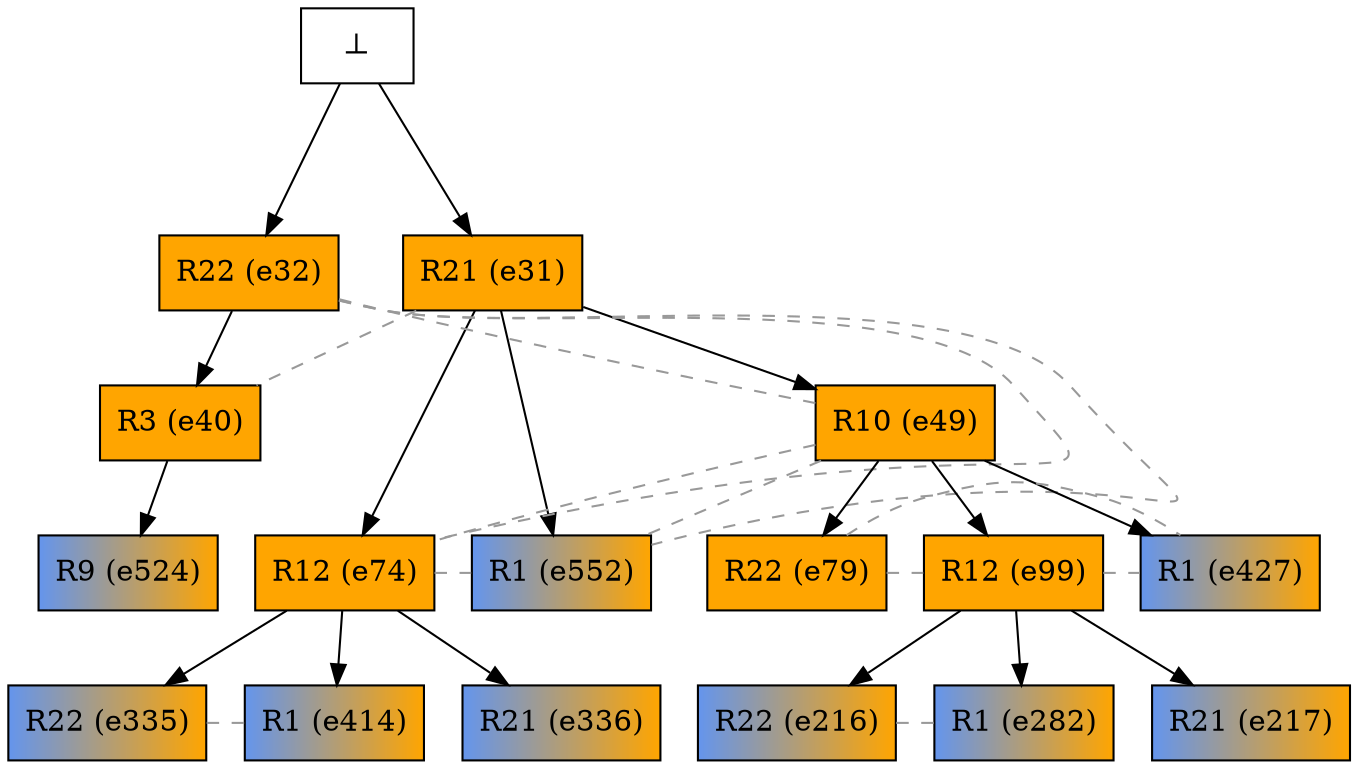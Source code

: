 digraph test {

//conflicts
  e31 -> e40 [arrowhead=none color=gray60 style=dashed constraint=false];
  e32 -> e49 [arrowhead=none color=gray60 style=dashed constraint=false];
  e32 -> e74 [arrowhead=none color=gray60 style=dashed constraint=false];
  e32 -> e552 [arrowhead=none color=gray60 style=dashed constraint=false];
  e49 -> e74 [arrowhead=none color=gray60 style=dashed constraint=false];
  e49 -> e552 [arrowhead=none color=gray60 style=dashed constraint=false];
  e74 -> e552 [arrowhead=none color=gray60 style=dashed constraint=false];
  e79 -> e99 [arrowhead=none color=gray60 style=dashed constraint=false];
  e79 -> e427 [arrowhead=none color=gray60 style=dashed constraint=false];
  e99 -> e427 [arrowhead=none color=gray60 style=dashed constraint=false];
  e216 -> e282 [arrowhead=none color=gray60 style=dashed constraint=false];
  e335 -> e414 [arrowhead=none color=gray60 style=dashed constraint=false];

  e49 -> e79 [minlen=1];
  e31 -> e49 [minlen=1];
  e99 -> e216 [minlen=1];
  e49 -> e99 [minlen=1];
  e99 -> e217 [minlen=1];
  e99 -> e282 [minlen=1];
  e74 -> e335 [minlen=1];
  e31 -> e74 [minlen=2];
  e74 -> e336 [minlen=1];
  e74 -> e414 [minlen=1];
  e49 -> e427 [minlen=1];
  e40 -> e524 [minlen=1];
  e32 -> e40 [minlen=1];
  e31 -> e552 [minlen=2];
  e0 -> e31 [minlen=2];
  e0 -> e32 [minlen=2];

  e31 [color="black" fillcolor="orange:orange" label="R21 (e31)" shape=box style=filled];
  e32 [color="black" fillcolor="orange:orange" label="R22 (e32)" shape=box style=filled];
  e40 [color="black" fillcolor="orange:orange" label="R3 (e40)" shape=box style=filled];
  e49 [color="black" fillcolor="orange:orange" label="R10 (e49)" shape=box style=filled];
  e74 [color="black" fillcolor="orange:orange" label="R12 (e74)" shape=box style=filled];
  e79 [color="black" fillcolor="orange:orange" label="R22 (e79)" shape=box style=filled];
  e99 [color="black" fillcolor="orange:orange" label="R12 (e99)" shape=box style=filled];
  e216 [color="black" fillcolor="cornflowerblue:orange" label="R22 (e216)" shape=box style=filled];
  e217 [color="black" fillcolor="cornflowerblue:orange" label="R21 (e217)" shape=box style=filled];
  e282 [color="black" fillcolor="cornflowerblue:orange" label="R1 (e282)" shape=box style=filled];
  e335 [color="black" fillcolor="cornflowerblue:orange" label="R22 (e335)" shape=box style=filled];
  e336 [color="black" fillcolor="cornflowerblue:orange" label="R21 (e336)" shape=box style=filled];
  e414 [color="black" fillcolor="cornflowerblue:orange" label="R1 (e414)" shape=box style=filled];
  e427 [color="black" fillcolor="cornflowerblue:orange" label="R1 (e427)" shape=box style=filled];
  e524 [color="black" fillcolor="cornflowerblue:orange" label="R9 (e524)" shape=box style=filled];
  e552 [color="black" fillcolor="cornflowerblue:orange" label="R1 (e552)" shape=box style=filled];
  e0 [fillcolor="white" label="⊥" shape=box style=filled];
}
